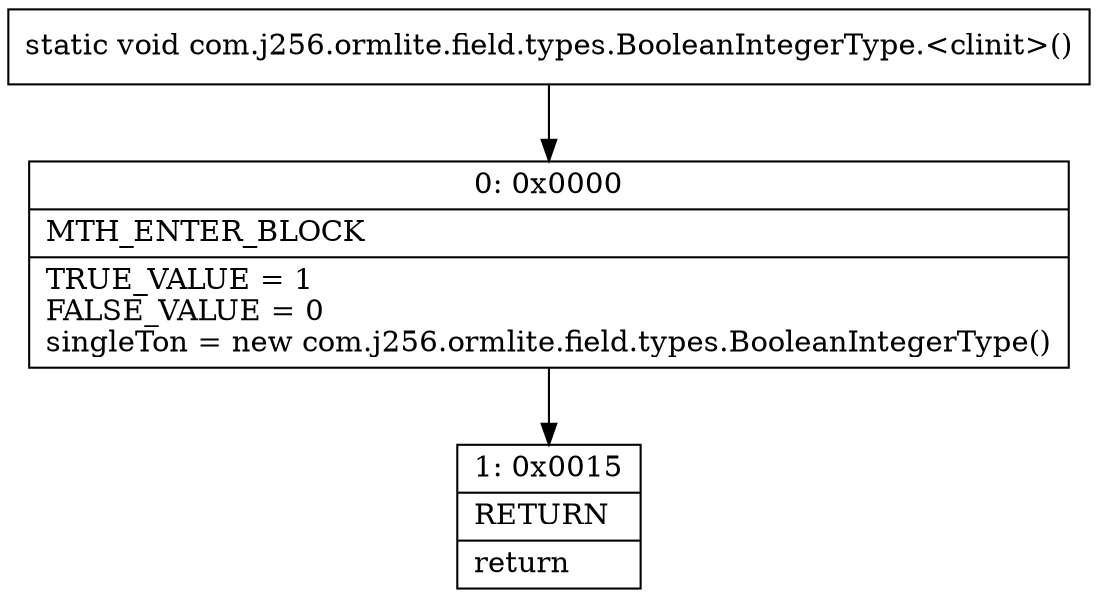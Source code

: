 digraph "CFG forcom.j256.ormlite.field.types.BooleanIntegerType.\<clinit\>()V" {
Node_0 [shape=record,label="{0\:\ 0x0000|MTH_ENTER_BLOCK\l|TRUE_VALUE = 1\lFALSE_VALUE = 0\lsingleTon = new com.j256.ormlite.field.types.BooleanIntegerType()\l}"];
Node_1 [shape=record,label="{1\:\ 0x0015|RETURN\l|return\l}"];
MethodNode[shape=record,label="{static void com.j256.ormlite.field.types.BooleanIntegerType.\<clinit\>() }"];
MethodNode -> Node_0;
Node_0 -> Node_1;
}

